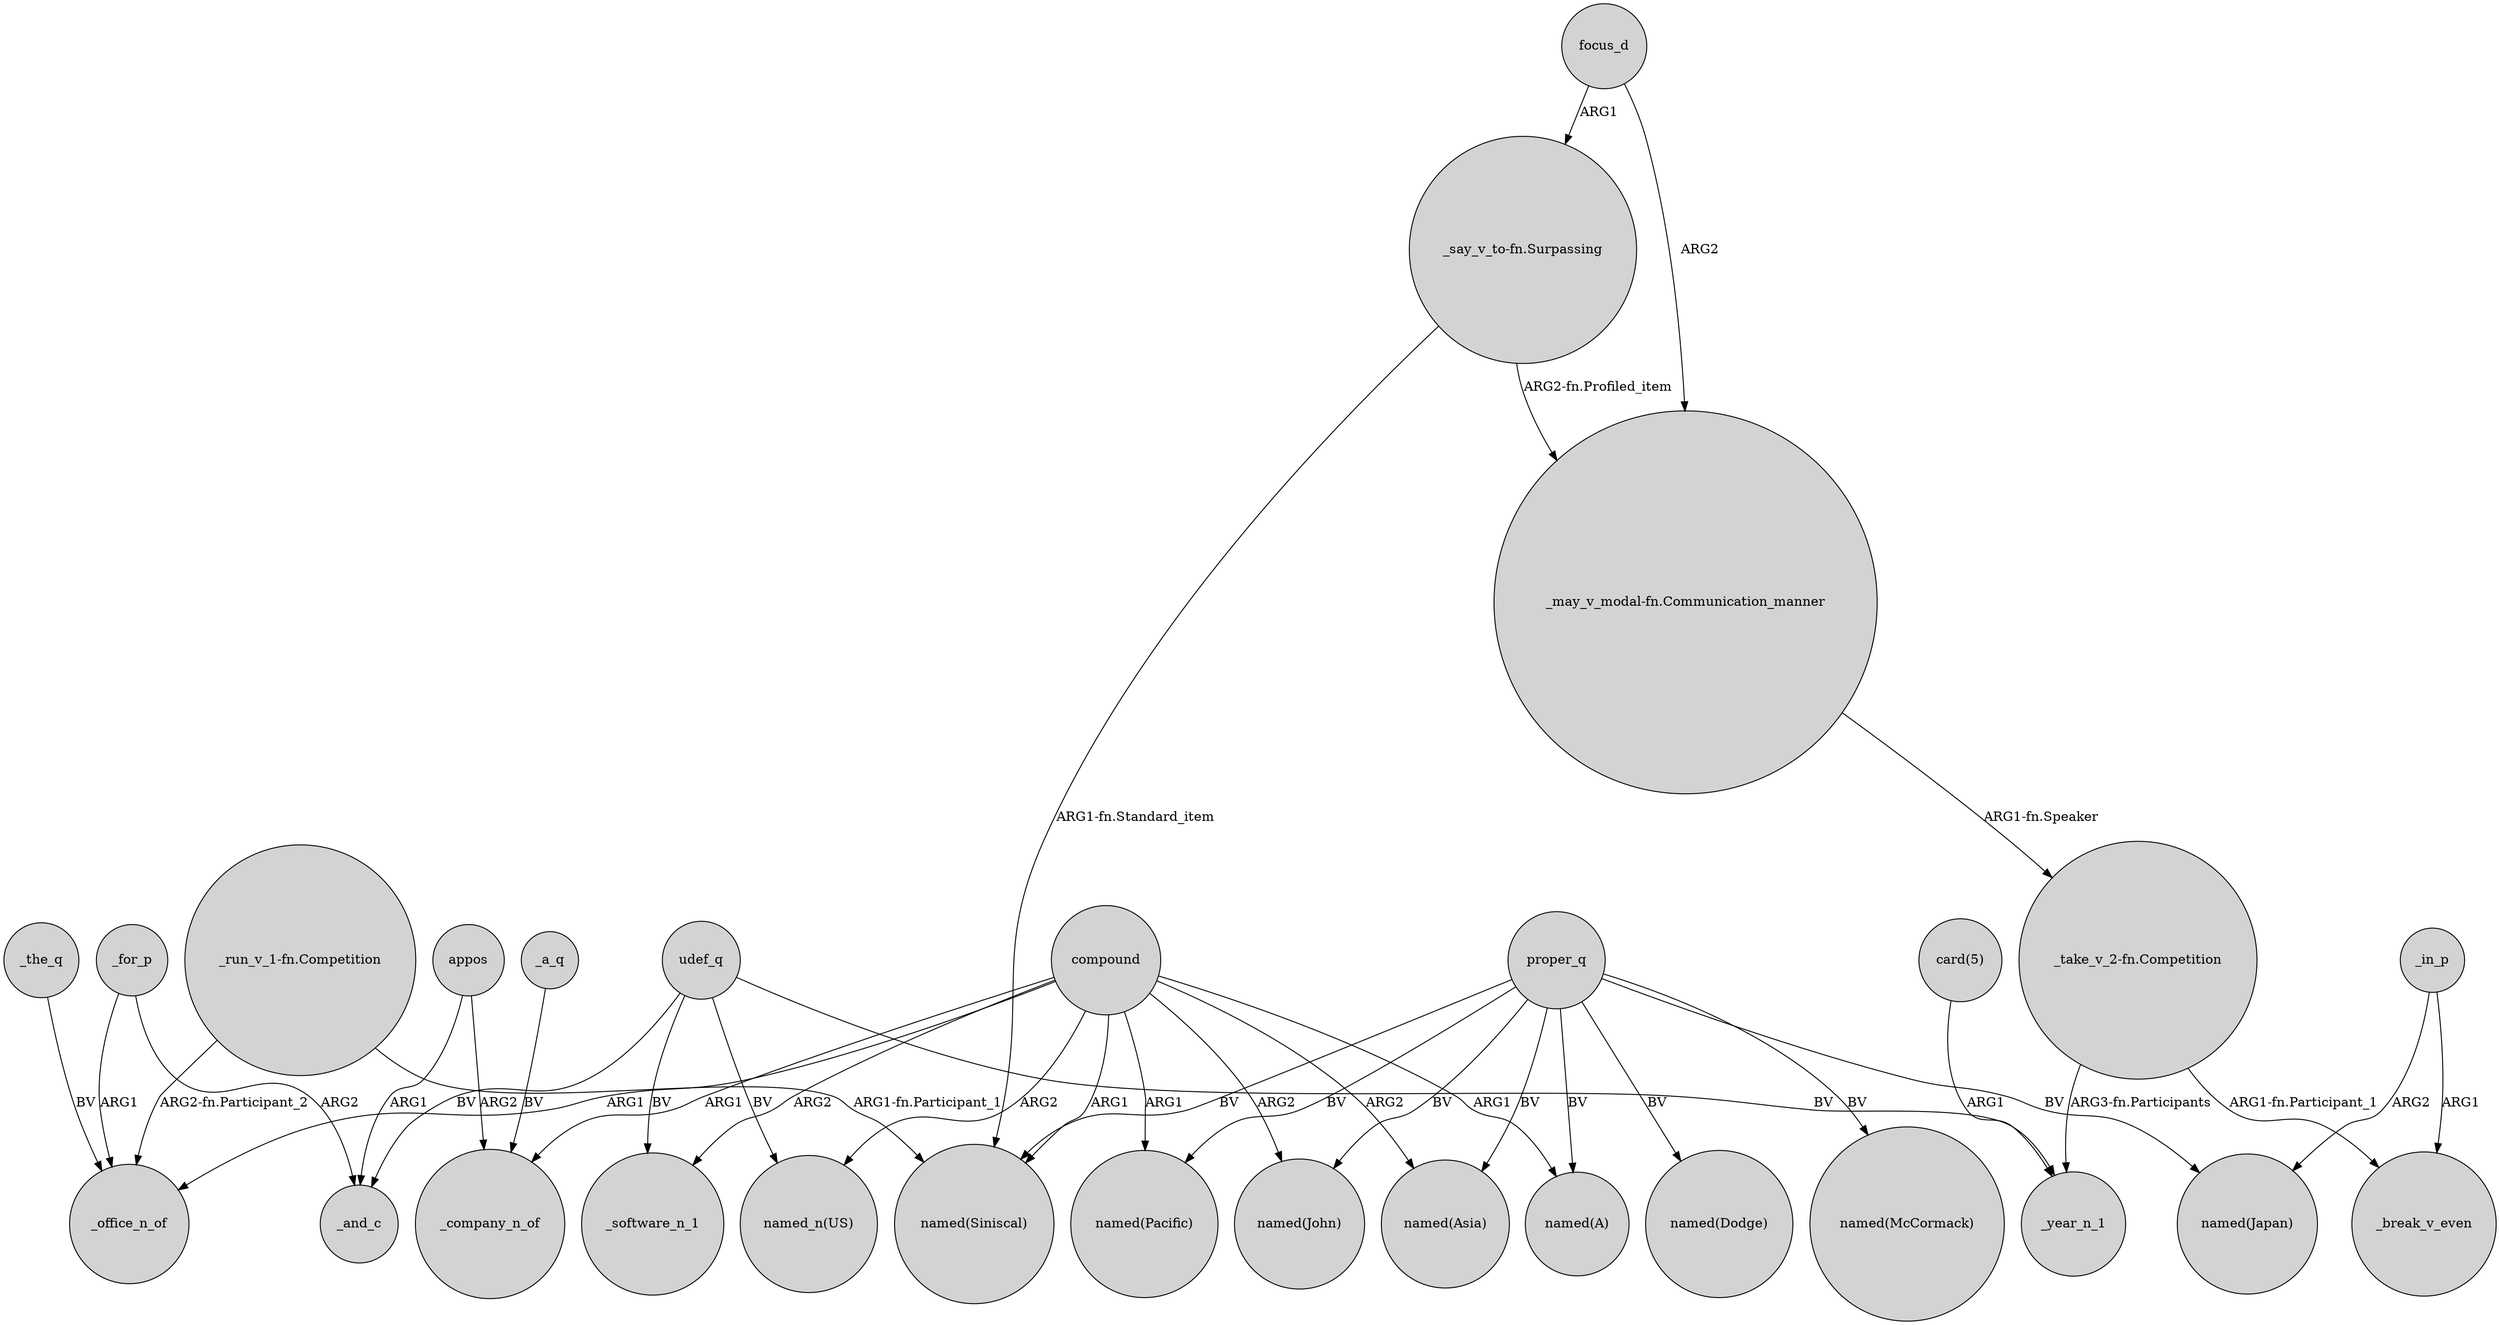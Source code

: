 digraph {
	node [shape=circle style=filled]
	"_run_v_1-fn.Competition" -> _office_n_of [label="ARG2-fn.Participant_2"]
	compound -> _office_n_of [label=ARG1]
	_in_p -> _break_v_even [label=ARG1]
	_a_q -> _company_n_of [label=BV]
	compound -> _company_n_of [label=ARG1]
	focus_d -> "_may_v_modal-fn.Communication_manner" [label=ARG2]
	appos -> _and_c [label=ARG1]
	udef_q -> _and_c [label=BV]
	"_take_v_2-fn.Competition" -> _year_n_1 [label="ARG3-fn.Participants"]
	proper_q -> "named(McCormack)" [label=BV]
	_the_q -> _office_n_of [label=BV]
	compound -> "named(Pacific)" [label=ARG1]
	compound -> "named(Asia)" [label=ARG2]
	"_may_v_modal-fn.Communication_manner" -> "_take_v_2-fn.Competition" [label="ARG1-fn.Speaker"]
	compound -> "named(John)" [label=ARG2]
	compound -> "named(A)" [label=ARG1]
	proper_q -> "named(A)" [label=BV]
	proper_q -> "named(John)" [label=BV]
	"_say_v_to-fn.Surpassing" -> "named(Siniscal)" [label="ARG1-fn.Standard_item"]
	proper_q -> "named(Japan)" [label=BV]
	compound -> "named(Siniscal)" [label=ARG1]
	compound -> _software_n_1 [label=ARG2]
	"_take_v_2-fn.Competition" -> _break_v_even [label="ARG1-fn.Participant_1"]
	proper_q -> "named(Dodge)" [label=BV]
	proper_q -> "named(Pacific)" [label=BV]
	"card(5)" -> _year_n_1 [label=ARG1]
	appos -> _company_n_of [label=ARG2]
	focus_d -> "_say_v_to-fn.Surpassing" [label=ARG1]
	proper_q -> "named(Asia)" [label=BV]
	udef_q -> _year_n_1 [label=BV]
	proper_q -> "named(Siniscal)" [label=BV]
	_in_p -> "named(Japan)" [label=ARG2]
	"_run_v_1-fn.Competition" -> "named(Siniscal)" [label="ARG1-fn.Participant_1"]
	_for_p -> _office_n_of [label=ARG1]
	udef_q -> _software_n_1 [label=BV]
	"_say_v_to-fn.Surpassing" -> "_may_v_modal-fn.Communication_manner" [label="ARG2-fn.Profiled_item"]
	compound -> "named_n(US)" [label=ARG2]
	udef_q -> "named_n(US)" [label=BV]
	_for_p -> _and_c [label=ARG2]
}
